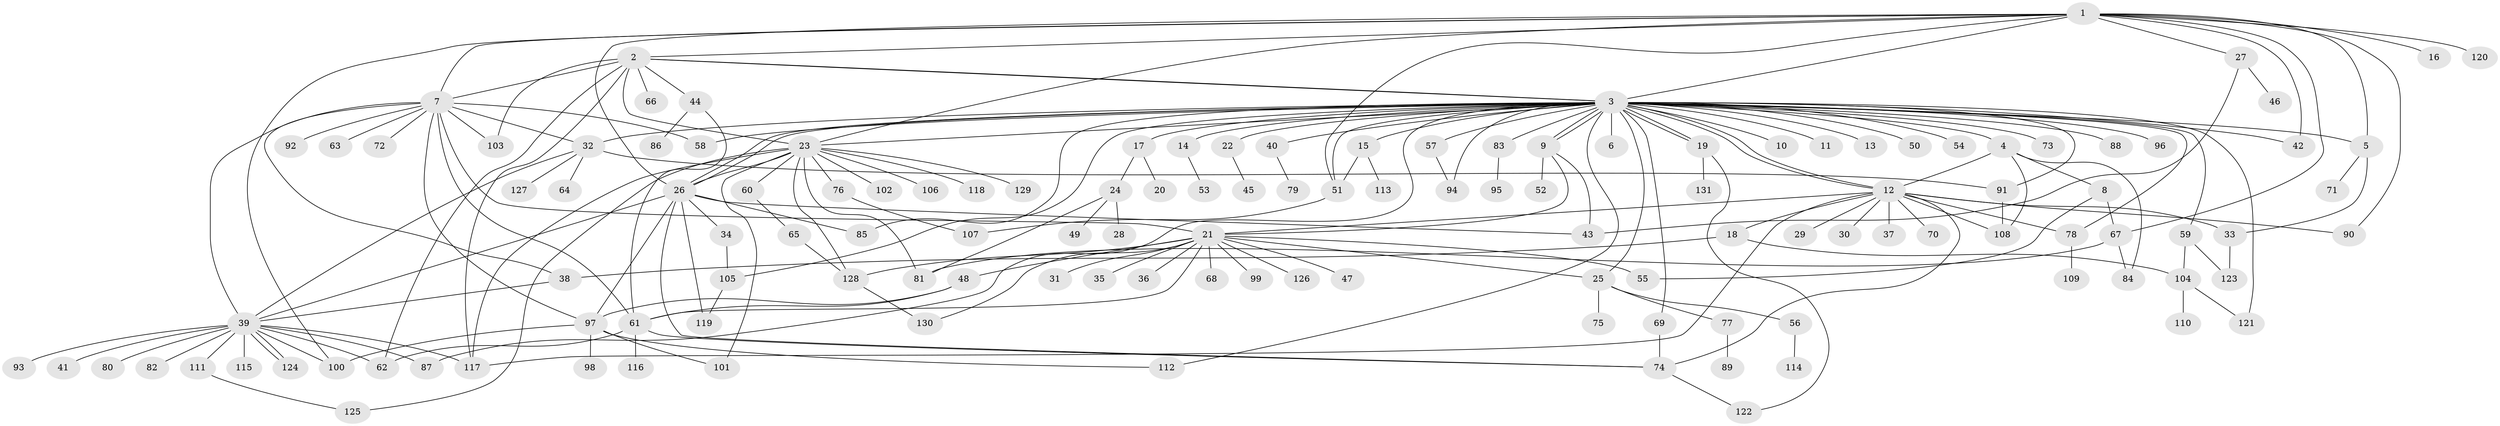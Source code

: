 // Generated by graph-tools (version 1.1) at 2025/35/03/09/25 02:35:36]
// undirected, 131 vertices, 201 edges
graph export_dot {
graph [start="1"]
  node [color=gray90,style=filled];
  1;
  2;
  3;
  4;
  5;
  6;
  7;
  8;
  9;
  10;
  11;
  12;
  13;
  14;
  15;
  16;
  17;
  18;
  19;
  20;
  21;
  22;
  23;
  24;
  25;
  26;
  27;
  28;
  29;
  30;
  31;
  32;
  33;
  34;
  35;
  36;
  37;
  38;
  39;
  40;
  41;
  42;
  43;
  44;
  45;
  46;
  47;
  48;
  49;
  50;
  51;
  52;
  53;
  54;
  55;
  56;
  57;
  58;
  59;
  60;
  61;
  62;
  63;
  64;
  65;
  66;
  67;
  68;
  69;
  70;
  71;
  72;
  73;
  74;
  75;
  76;
  77;
  78;
  79;
  80;
  81;
  82;
  83;
  84;
  85;
  86;
  87;
  88;
  89;
  90;
  91;
  92;
  93;
  94;
  95;
  96;
  97;
  98;
  99;
  100;
  101;
  102;
  103;
  104;
  105;
  106;
  107;
  108;
  109;
  110;
  111;
  112;
  113;
  114;
  115;
  116;
  117;
  118;
  119;
  120;
  121;
  122;
  123;
  124;
  125;
  126;
  127;
  128;
  129;
  130;
  131;
  1 -- 2;
  1 -- 3;
  1 -- 5;
  1 -- 7;
  1 -- 16;
  1 -- 23;
  1 -- 26;
  1 -- 27;
  1 -- 42;
  1 -- 51;
  1 -- 67;
  1 -- 90;
  1 -- 100;
  1 -- 120;
  2 -- 3;
  2 -- 3;
  2 -- 7;
  2 -- 23;
  2 -- 44;
  2 -- 62;
  2 -- 66;
  2 -- 103;
  2 -- 117;
  3 -- 4;
  3 -- 5;
  3 -- 6;
  3 -- 9;
  3 -- 9;
  3 -- 10;
  3 -- 11;
  3 -- 12;
  3 -- 12;
  3 -- 13;
  3 -- 14;
  3 -- 15;
  3 -- 17;
  3 -- 19;
  3 -- 19;
  3 -- 22;
  3 -- 23;
  3 -- 25;
  3 -- 26;
  3 -- 26;
  3 -- 32;
  3 -- 40;
  3 -- 42;
  3 -- 50;
  3 -- 51;
  3 -- 54;
  3 -- 57;
  3 -- 58;
  3 -- 59;
  3 -- 69;
  3 -- 73;
  3 -- 78;
  3 -- 83;
  3 -- 85;
  3 -- 87;
  3 -- 88;
  3 -- 91;
  3 -- 94;
  3 -- 96;
  3 -- 105;
  3 -- 112;
  3 -- 121;
  4 -- 8;
  4 -- 12;
  4 -- 84;
  4 -- 108;
  5 -- 33;
  5 -- 71;
  7 -- 21;
  7 -- 32;
  7 -- 38;
  7 -- 39;
  7 -- 58;
  7 -- 61;
  7 -- 63;
  7 -- 72;
  7 -- 92;
  7 -- 97;
  7 -- 103;
  8 -- 55;
  8 -- 67;
  9 -- 21;
  9 -- 43;
  9 -- 52;
  12 -- 18;
  12 -- 21;
  12 -- 29;
  12 -- 30;
  12 -- 33;
  12 -- 37;
  12 -- 70;
  12 -- 74;
  12 -- 78;
  12 -- 90;
  12 -- 108;
  12 -- 117;
  14 -- 53;
  15 -- 51;
  15 -- 113;
  17 -- 20;
  17 -- 24;
  18 -- 38;
  18 -- 104;
  19 -- 122;
  19 -- 131;
  21 -- 25;
  21 -- 31;
  21 -- 35;
  21 -- 36;
  21 -- 47;
  21 -- 48;
  21 -- 55;
  21 -- 61;
  21 -- 68;
  21 -- 99;
  21 -- 126;
  21 -- 128;
  21 -- 130;
  22 -- 45;
  23 -- 26;
  23 -- 60;
  23 -- 76;
  23 -- 81;
  23 -- 101;
  23 -- 102;
  23 -- 106;
  23 -- 117;
  23 -- 118;
  23 -- 125;
  23 -- 128;
  23 -- 129;
  24 -- 28;
  24 -- 49;
  24 -- 81;
  25 -- 56;
  25 -- 75;
  25 -- 77;
  26 -- 34;
  26 -- 39;
  26 -- 43;
  26 -- 74;
  26 -- 85;
  26 -- 97;
  26 -- 119;
  27 -- 43;
  27 -- 46;
  32 -- 39;
  32 -- 64;
  32 -- 91;
  32 -- 127;
  33 -- 123;
  34 -- 105;
  38 -- 39;
  39 -- 41;
  39 -- 62;
  39 -- 80;
  39 -- 82;
  39 -- 87;
  39 -- 93;
  39 -- 100;
  39 -- 111;
  39 -- 115;
  39 -- 117;
  39 -- 124;
  39 -- 124;
  40 -- 79;
  44 -- 61;
  44 -- 86;
  48 -- 61;
  48 -- 97;
  51 -- 107;
  56 -- 114;
  57 -- 94;
  59 -- 104;
  59 -- 123;
  60 -- 65;
  61 -- 62;
  61 -- 74;
  61 -- 116;
  65 -- 128;
  67 -- 81;
  67 -- 84;
  69 -- 74;
  74 -- 122;
  76 -- 107;
  77 -- 89;
  78 -- 109;
  83 -- 95;
  91 -- 108;
  97 -- 98;
  97 -- 100;
  97 -- 101;
  97 -- 112;
  104 -- 110;
  104 -- 121;
  105 -- 119;
  111 -- 125;
  128 -- 130;
}
